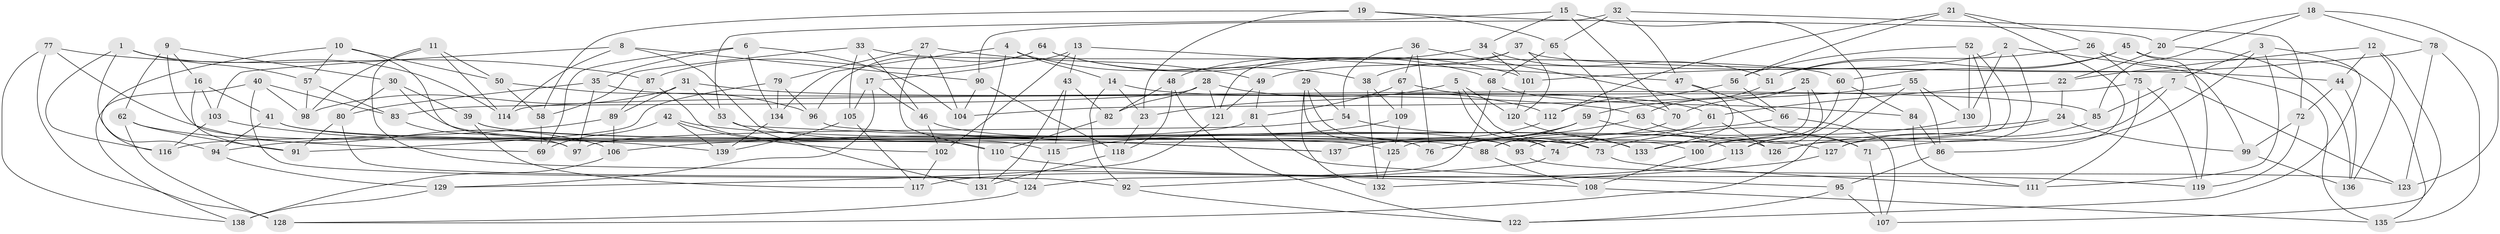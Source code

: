 // Generated by graph-tools (version 1.1) at 2025/26/03/09/25 03:26:50]
// undirected, 139 vertices, 278 edges
graph export_dot {
graph [start="1"]
  node [color=gray90,style=filled];
  1;
  2;
  3;
  4;
  5;
  6;
  7;
  8;
  9;
  10;
  11;
  12;
  13;
  14;
  15;
  16;
  17;
  18;
  19;
  20;
  21;
  22;
  23;
  24;
  25;
  26;
  27;
  28;
  29;
  30;
  31;
  32;
  33;
  34;
  35;
  36;
  37;
  38;
  39;
  40;
  41;
  42;
  43;
  44;
  45;
  46;
  47;
  48;
  49;
  50;
  51;
  52;
  53;
  54;
  55;
  56;
  57;
  58;
  59;
  60;
  61;
  62;
  63;
  64;
  65;
  66;
  67;
  68;
  69;
  70;
  71;
  72;
  73;
  74;
  75;
  76;
  77;
  78;
  79;
  80;
  81;
  82;
  83;
  84;
  85;
  86;
  87;
  88;
  89;
  90;
  91;
  92;
  93;
  94;
  95;
  96;
  97;
  98;
  99;
  100;
  101;
  102;
  103;
  104;
  105;
  106;
  107;
  108;
  109;
  110;
  111;
  112;
  113;
  114;
  115;
  116;
  117;
  118;
  119;
  120;
  121;
  122;
  123;
  124;
  125;
  126;
  127;
  128;
  129;
  130;
  131;
  132;
  133;
  134;
  135;
  136;
  137;
  138;
  139;
  1 -- 57;
  1 -- 114;
  1 -- 94;
  1 -- 116;
  2 -- 99;
  2 -- 127;
  2 -- 49;
  2 -- 130;
  3 -- 7;
  3 -- 71;
  3 -- 122;
  3 -- 111;
  4 -- 131;
  4 -- 38;
  4 -- 14;
  4 -- 134;
  5 -- 73;
  5 -- 74;
  5 -- 120;
  5 -- 23;
  6 -- 104;
  6 -- 69;
  6 -- 35;
  6 -- 134;
  7 -- 85;
  7 -- 123;
  7 -- 100;
  8 -- 114;
  8 -- 90;
  8 -- 73;
  8 -- 103;
  9 -- 16;
  9 -- 97;
  9 -- 62;
  9 -- 30;
  10 -- 116;
  10 -- 110;
  10 -- 57;
  10 -- 50;
  11 -- 114;
  11 -- 98;
  11 -- 108;
  11 -- 50;
  12 -- 22;
  12 -- 136;
  12 -- 107;
  12 -- 44;
  13 -- 17;
  13 -- 43;
  13 -- 102;
  13 -- 47;
  14 -- 92;
  14 -- 23;
  14 -- 61;
  15 -- 53;
  15 -- 34;
  15 -- 113;
  15 -- 70;
  16 -- 91;
  16 -- 103;
  16 -- 41;
  17 -- 105;
  17 -- 46;
  17 -- 129;
  18 -- 20;
  18 -- 123;
  18 -- 78;
  18 -- 85;
  19 -- 58;
  19 -- 65;
  19 -- 23;
  19 -- 20;
  20 -- 22;
  20 -- 136;
  21 -- 56;
  21 -- 86;
  21 -- 112;
  21 -- 26;
  22 -- 61;
  22 -- 24;
  23 -- 118;
  24 -- 99;
  24 -- 126;
  24 -- 73;
  25 -- 70;
  25 -- 100;
  25 -- 125;
  25 -- 104;
  26 -- 51;
  26 -- 75;
  26 -- 135;
  27 -- 110;
  27 -- 79;
  27 -- 49;
  27 -- 104;
  28 -- 121;
  28 -- 82;
  28 -- 83;
  28 -- 112;
  29 -- 132;
  29 -- 54;
  29 -- 93;
  29 -- 74;
  30 -- 76;
  30 -- 80;
  30 -- 39;
  31 -- 63;
  31 -- 53;
  31 -- 98;
  31 -- 89;
  32 -- 90;
  32 -- 72;
  32 -- 65;
  32 -- 47;
  33 -- 105;
  33 -- 60;
  33 -- 46;
  33 -- 58;
  34 -- 51;
  34 -- 48;
  34 -- 101;
  35 -- 97;
  35 -- 85;
  35 -- 80;
  36 -- 67;
  36 -- 71;
  36 -- 54;
  36 -- 76;
  37 -- 44;
  37 -- 121;
  37 -- 120;
  37 -- 38;
  38 -- 132;
  38 -- 109;
  39 -- 117;
  39 -- 88;
  39 -- 126;
  40 -- 138;
  40 -- 92;
  40 -- 83;
  40 -- 98;
  41 -- 125;
  41 -- 94;
  41 -- 100;
  42 -- 127;
  42 -- 139;
  42 -- 69;
  42 -- 102;
  43 -- 82;
  43 -- 131;
  43 -- 115;
  44 -- 72;
  44 -- 136;
  45 -- 60;
  45 -- 135;
  45 -- 51;
  45 -- 119;
  46 -- 93;
  46 -- 102;
  47 -- 66;
  47 -- 133;
  48 -- 118;
  48 -- 82;
  48 -- 122;
  49 -- 121;
  49 -- 81;
  50 -- 96;
  50 -- 58;
  51 -- 63;
  52 -- 130;
  52 -- 56;
  52 -- 113;
  52 -- 126;
  53 -- 137;
  53 -- 131;
  54 -- 133;
  54 -- 97;
  55 -- 130;
  55 -- 86;
  55 -- 59;
  55 -- 128;
  56 -- 66;
  56 -- 112;
  57 -- 98;
  57 -- 83;
  58 -- 69;
  59 -- 113;
  59 -- 137;
  59 -- 76;
  60 -- 93;
  60 -- 84;
  61 -- 74;
  61 -- 126;
  62 -- 128;
  62 -- 91;
  62 -- 69;
  63 -- 71;
  63 -- 76;
  64 -- 68;
  64 -- 87;
  64 -- 101;
  64 -- 96;
  65 -- 68;
  65 -- 88;
  66 -- 106;
  66 -- 107;
  67 -- 70;
  67 -- 109;
  67 -- 81;
  68 -- 84;
  68 -- 124;
  70 -- 88;
  71 -- 107;
  72 -- 119;
  72 -- 99;
  73 -- 111;
  74 -- 92;
  75 -- 114;
  75 -- 119;
  75 -- 111;
  77 -- 138;
  77 -- 128;
  77 -- 87;
  77 -- 106;
  78 -- 101;
  78 -- 135;
  78 -- 123;
  79 -- 91;
  79 -- 96;
  79 -- 134;
  80 -- 124;
  80 -- 91;
  81 -- 116;
  81 -- 95;
  82 -- 110;
  83 -- 97;
  84 -- 111;
  84 -- 86;
  85 -- 127;
  86 -- 95;
  87 -- 89;
  87 -- 115;
  88 -- 108;
  89 -- 106;
  89 -- 94;
  90 -- 104;
  90 -- 118;
  92 -- 122;
  93 -- 123;
  94 -- 129;
  95 -- 107;
  95 -- 122;
  96 -- 137;
  99 -- 136;
  100 -- 108;
  101 -- 120;
  102 -- 117;
  103 -- 139;
  103 -- 116;
  105 -- 117;
  105 -- 139;
  106 -- 138;
  108 -- 135;
  109 -- 125;
  109 -- 115;
  110 -- 119;
  112 -- 137;
  113 -- 117;
  115 -- 124;
  118 -- 131;
  120 -- 133;
  121 -- 129;
  124 -- 128;
  125 -- 132;
  127 -- 132;
  129 -- 138;
  130 -- 133;
  134 -- 139;
}
